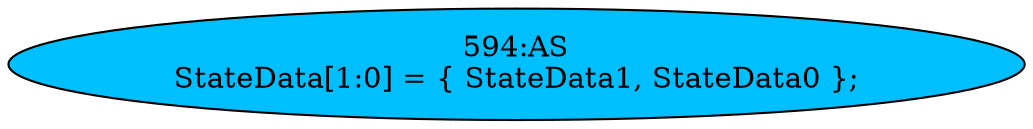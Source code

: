 strict digraph "" {
	node [label="\N"];
	"594:AS"	 [ast="<pyverilog.vparser.ast.Assign object at 0x7fb430332790>",
		def_var="['StateData']",
		fillcolor=deepskyblue,
		label="594:AS
StateData[1:0] = { StateData1, StateData0 };",
		statements="[]",
		style=filled,
		typ=Assign,
		use_var="['StateData1', 'StateData0']"];
}
